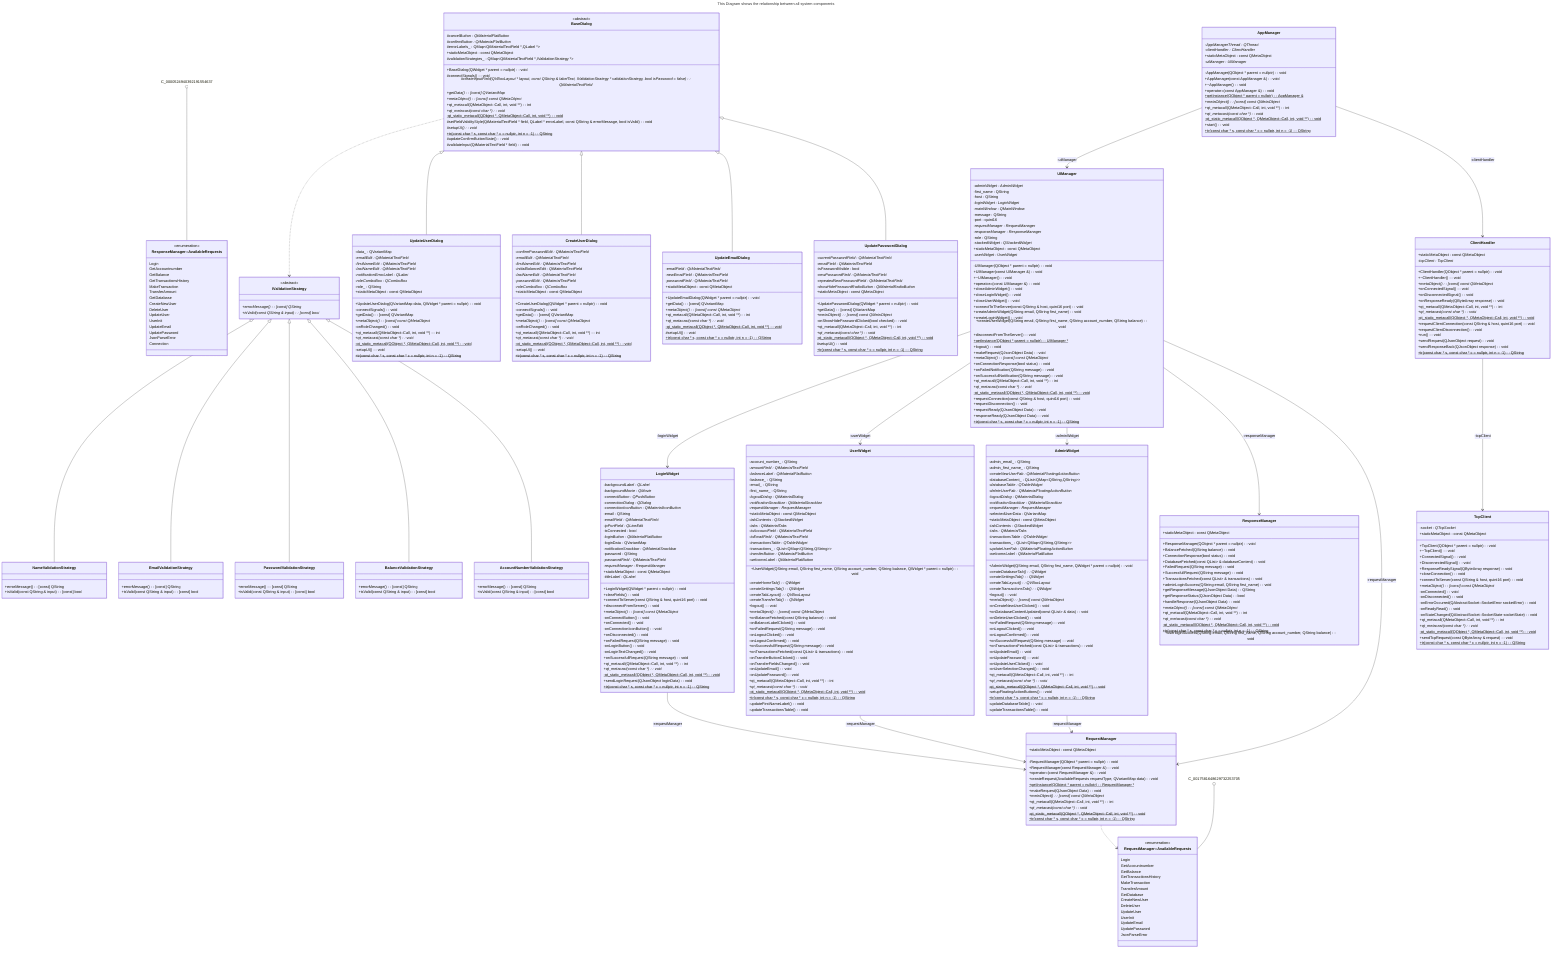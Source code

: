 ---
title: This Diagram shows the relationship between all system components
---
classDiagram
    class C_0017581648629732253705["RequestManager"]
    class C_0017581648629732253705 {
        -RequestManager(QObject * parent = nullptr) : void
        +RequestManager(const RequestManager &) : void
        +operator=(const RequestManager &) : void
        +createRequest(AvailableRequests requestType, QVariantMap data) : void
        +getInstance(QObject * parent = nullptr) : RequestManager *$
        +makeRequest(QJsonObject Data) : void
        +metaObject() : [const] const QMetaObject *
        +qt_metacall(QMetaObject::Call, int, void **) : int
        +qt_metacast(const char *) : void *
        -qt_static_metacall(QObject *, QMetaObject::Call, int, void **) : void$
        +tr(const char * s, const char * c = nullptr, int n = -1) : QString$
        +staticMetaObject : const QMetaObject
    }
    click C_0017581648629732253705 href "classRequestManager.html" "RequestManager"
    class C_0014397068199454785176["RequestManager::AvailableRequests"]
    class C_0014397068199454785176 {
        <<enumeration>>
        Login
        GetAccountnumber
        GetBalance
        GetTransactionsHistory
        MakeTransaction
        TransferAmount
        GetDatabase
        CreateNewUser
        DeleteUser
        UpdateUser
        UserInit
        UpdateEmail
        UpdatePassword
        JsonParseError
    }
    click C_0014397068199454785176 href "enumRequestManager##AvailableRequests.html" "RequestManager##AvailableRequests"
    class C_0000524940392191554637["ResponseManager"]
    class C_0000524940392191554637 {
        +ResponseManager(QObject * parent = nullptr) : void
        +BalanceFetched(QString balance) : void
        +ConnectionResponse(bool status) : void
        +DatabaseFetched(const QList<QMap<QString,QString>> & databaseContent) : void
        +FailedRequest(QString message) : void
        +SuccessfullRequest(QString message) : void
        +TransactionsFetched(const QList<QMap<QString,QString>> & transactions) : void
        +adminLoginSuccess(QString email, QString first_name) : void
        +getResponseMessage(QJsonObject Data) : QString
        +getResponseStatus(QJsonObject Data) : bool
        +handleResponse(QJsonObject Data) : void
        +metaObject() : [const] const QMetaObject *
        +qt_metacall(QMetaObject::Call, int, void **) : int
        +qt_metacast(const char *) : void *
        -qt_static_metacall(QObject *, QMetaObject::Call, int, void **) : void$
        +tr(const char * s, const char * c = nullptr, int n = -1) : QString$
        +userloginSuccess(QString email, QString first_name, QString account_number, QString balance) : void
        +staticMetaObject : const QMetaObject
    }
    click C_0000524940392191554637 href "classResponseManager.html" "ResponseManager"
    class C_0015588328822049200852["ResponseManager::AvailableRequests"]
    class C_0015588328822049200852 {
        <<enumeration>>
        Login
        GetAccountnumber
        GetBalance
        GetTransactionsHistory
        MakeTransaction
        TransferAmount
        GetDatabase
        CreateNewUser
        DeleteUser
        UpdateUser
        UserInit
        UpdateEmail
        UpdatePassword
        JsonParseError
        Connection
    }
    click C_0015588328822049200852 href "enumResponseManager##AvailableRequests.html" "ResponseManager##AvailableRequests"
    class C_0005551684386604303784["AdminWidget"]
    class C_0005551684386604303784 {
        +AdminWidget(QString email, QString first_name, QWidget * parent = nullptr) : void
        -createDatabaseTab() : QWidget *
        -createSettingsTab() : QWidget *
        -createTabLayout() : QVBoxLayout *
        -createTransactionsTab() : QWidget *
        +logout() : void
        +metaObject() : [const] const QMetaObject *
        -onCreateNewUserClicked() : void
        +onDatabaseContentUpdated(const QList<QMap<QString,QString>> & data) : void
        -onDeleteUserClicked() : void
        +onFailedRequest(QString message) : void
        -onLogoutClicked() : void
        -onLogoutConfirmed() : void
        +onSuccessfullRequest(QString message) : void
        +onTransactionsFetched(const QList<QMap<QString,QString>> & transactions) : void
        -onUpdateEmail() : void
        -onUpdatePassword() : void
        -onUpdateUserClicked() : void
        -onUserSelectionChanged() : void
        +qt_metacall(QMetaObject::Call, int, void **) : int
        +qt_metacast(const char *) : void *
        -qt_static_metacall(QObject *, QMetaObject::Call, int, void **) : void$
        -setupFloatingActionButtons() : void
        +tr(const char * s, const char * c = nullptr, int n = -1) : QString$
        -updateDatabaseTable() : void
        -updateTransactionsTable() : void
        -admin_email_ : QString
        -admin_first_name_ : QString
        -createNewUserFab : QtMaterialFloatingActionButton *
        -databaseContent_ : QList&lt;QMap&lt;QString,QString&gt;&gt;
        -databaseTable : QTableWidget *
        -deleteUserFab : QtMaterialFloatingActionButton *
        -logoutDialog : QtMaterialDialog *
        -notificationSnackbar : QtMaterialSnackbar *
        -requestManager : RequestManager *
        -selectedUserData : QVariantMap
        +staticMetaObject : const QMetaObject
        -tabContents : QStackedWidget *
        -tabs : QtMaterialTabs *
        -transactionsTable : QTableWidget *
        -transactions_ : QList&lt;QMap&lt;QString,QString&gt;&gt;
        -updateUserFab : QtMaterialFloatingActionButton *
        -welcomeLabel : QtMaterialFlatButton *
    }
    click C_0005551684386604303784 href "classAdminWidget.html" "AdminWidget"
    class C_0014887478323458850046["UserWidget"]
    class C_0014887478323458850046 {
        +UserWidget(QString email, QString first_name, QString account_number, QString balance, QWidget * parent = nullptr) : void
        -createHomeTab() : QWidget *
        -createSettingsTab() : QWidget *
        -createTabLayout() : QVBoxLayout *
        -createTransferTab() : QWidget *
        +logout() : void
        +metaObject() : [const] const QMetaObject *
        +onBalanceFetched(const QString balance) : void
        -onBalanceLabelClicked() : void
        +onFailedRequest(QString message) : void
        -onLogoutClicked() : void
        -onLogoutConfirmed() : void
        +onSuccessfullRequest(QString message) : void
        +onTransactionsFetched(const QList<QMap<QString,QString>> & transactions) : void
        -onTransferButtonClicked() : void
        -onTransferFieldsChanged() : void
        -onUpdateEmail() : void
        -onUpdatePassword() : void
        +qt_metacall(QMetaObject::Call, int, void **) : int
        +qt_metacast(const char *) : void *
        -qt_static_metacall(QObject *, QMetaObject::Call, int, void **) : void$
        +tr(const char * s, const char * c = nullptr, int n = -1) : QString$
        -updateFirstNameLabel() : void
        -updateTransactionsTable() : void
        -account_number_ : QString
        -amountField : QtMaterialTextField *
        -balanceLabel : QtMaterialFlatButton *
        -balance_ : QString
        -email_ : QString
        -first_name_ : QString
        -logoutDialog : QtMaterialDialog *
        -notificationSnackbar : QtMaterialSnackbar *
        -requestManager : RequestManager *
        +staticMetaObject : const QMetaObject
        -tabContents : QStackedWidget *
        -tabs : QtMaterialTabs *
        -toAccountField : QtMaterialTextField *
        -toEmailField : QtMaterialTextField *
        -transactionsTable : QTableWidget *
        -transactions_ : QList&lt;QMap&lt;QString,QString&gt;&gt;
        -transferButton : QtMaterialFlatButton *
        -welcomeLabel : QtMaterialFlatButton *
    }
    click C_0014887478323458850046 href "classUserWidget.html" "UserWidget"
    class C_0009314656593254540318["LoginWidget"]
    class C_0009314656593254540318 {
        +LoginWidget(QWidget * parent = nullptr) : void
        +clearFields() : void
        +connectToServer(const QString & host, quint16 port) : void
        +disconnectFromServer() : void
        +metaObject() : [const] const QMetaObject *
        -onConnectButton() : void
        +onConnected() : void
        -onConnectionIconButton() : void
        +onDisconnected() : void
        +onFailedRequest(QString message) : void
        -onLoginButton() : void
        -onLoginTextChanged() : void
        +onSuccessfullRequest(QString message) : void
        +qt_metacall(QMetaObject::Call, int, void **) : int
        +qt_metacast(const char *) : void *
        -qt_static_metacall(QObject *, QMetaObject::Call, int, void **) : void$
        +sendLoginRequest(QJsonObject loginData) : void
        +tr(const char * s, const char * c = nullptr, int n = -1) : QString$
        -backgroundLabel : QLabel *
        -backgroundMovie : QMovie *
        -connectButton : QPushButton *
        -connectionDialog : QDialog *
        -connectionIconButton : QtMaterialIconButton *
        -email : QString
        -emailField : QtMaterialTextField *
        -ipPortField : QLineEdit *
        -isConnected : bool
        -loginButton : QtMaterialFlatButton *
        -loginData : QVariantMap
        -notificationSnackbar : QtMaterialSnackbar *
        -password : QString
        -passwordField : QtMaterialTextField *
        -requestManager : RequestManager *
        +staticMetaObject : const QMetaObject
        -titleLabel : QLabel *
    }
    click C_0009314656593254540318 href "classLoginWidget.html" "LoginWidget"
    class C_0017510141229418621978["IValidationStrategy"]
    class C_0017510141229418621978 {
        <<abstract>>
        +errorMessage() : [const] QString*
        +isValid(const QString & input) : [const] bool*
    }
    click C_0017510141229418621978 href "classIValidationStrategy.html" "IValidationStrategy"
    class C_0012472032526046711988["NameValidationStrategy"]
    class C_0012472032526046711988 {
        +errorMessage() : [const] QString
        +isValid(const QString & input) : [const] bool
    }
    click C_0012472032526046711988 href "classNameValidationStrategy.html" "NameValidationStrategy"
    class C_0012861765083885074797["EmailValidationStrategy"]
    class C_0012861765083885074797 {
        +errorMessage() : [const] QString
        +isValid(const QString & input) : [const] bool
    }
    click C_0012861765083885074797 href "classEmailValidationStrategy.html" "EmailValidationStrategy"
    class C_0013353315463673300878["PasswordValidationStrategy"]
    class C_0013353315463673300878 {
        +errorMessage() : [const] QString
        +isValid(const QString & input) : [const] bool
    }
    click C_0013353315463673300878 href "classPasswordValidationStrategy.html" "PasswordValidationStrategy"
    class C_0001544226777174606881["BalanceValidationStrategy"]
    class C_0001544226777174606881 {
        +errorMessage() : [const] QString
        +isValid(const QString & input) : [const] bool
    }
    click C_0001544226777174606881 href "classBalanceValidationStrategy.html" "BalanceValidationStrategy"
    class C_0009937287470556469371["AccountNumberValidationStrategy"]
    class C_0009937287470556469371 {
        +errorMessage() : [const] QString
        +isValid(const QString & input) : [const] bool
    }
    click C_0009937287470556469371 href "classAccountNumberValidationStrategy.html" "AccountNumberValidationStrategy"
    class C_0006277281904743403160["BaseDialog"]
    class C_0006277281904743403160 {
        <<abstract>>
        +BaseDialog(QWidget * parent = nullptr) : void
        #connectSignals() : void
        #createInputField(QVBoxLayout * layout, const QString & labelText, IValidationStrategy * validationStrategy, bool isPassword = false) : QtMaterialTextField *
        +getData() : [const] QVariantMap*
        +metaObject() : [const] const QMetaObject *
        +qt_metacall(QMetaObject::Call, int, void **) : int
        +qt_metacast(const char *) : void *
        -qt_static_metacall(QObject *, QMetaObject::Call, int, void **) : void$
        #setFieldValidityStyle(QtMaterialTextField * field, QLabel * errorLabel, const QString & errorMessage, bool isValid) : void
        #setupUI() : void*
        +tr(const char * s, const char * c = nullptr, int n = -1) : QString$
        #updateConfirmButtonState() : void
        #validateInput(QtMaterialTextField * field) : void
        #cancelButton : QtMaterialFlatButton *
        #confirmButton : QtMaterialFlatButton *
        #errorLabels_ : QMap&lt;QtMaterialTextField *,QLabel *&gt;
        +staticMetaObject : const QMetaObject
        #validationStrategies_ : QMap&lt;QtMaterialTextField *,IValidationStrategy *&gt;
    }
    click C_0006277281904743403160 href "classBaseDialog.html" "BaseDialog"
    class C_0017531555969316099187["UpdateUserDialog"]
    class C_0017531555969316099187 {
        +UpdateUserDialog(QVariantMap data, QWidget * parent = nullptr) : void
        -connectSignals() : void
        +getData() : [const] QVariantMap
        +metaObject() : [const] const QMetaObject *
        -onRoleChanged() : void
        +qt_metacall(QMetaObject::Call, int, void **) : int
        +qt_metacast(const char *) : void *
        -qt_static_metacall(QObject *, QMetaObject::Call, int, void **) : void$
        -setupUI() : void
        +tr(const char * s, const char * c = nullptr, int n = -1) : QString$
        -data_ : QVariantMap
        -emailEdit : QtMaterialTextField *
        -firstNameEdit : QtMaterialTextField *
        -lastNameEdit : QtMaterialTextField *
        -notificationErrorLabel : QLabel *
        -roleComboBox : QComboBox *
        -role_ : QString
        +staticMetaObject : const QMetaObject
    }
    click C_0017531555969316099187 href "classUpdateUserDialog.html" "UpdateUserDialog"
    class C_0007804638616733427194["CreateUserDialog"]
    class C_0007804638616733427194 {
        +CreateUserDialog(QWidget * parent = nullptr) : void
        -connectSignals() : void
        +getData() : [const] QVariantMap
        +metaObject() : [const] const QMetaObject *
        -onRoleChanged() : void
        +qt_metacall(QMetaObject::Call, int, void **) : int
        +qt_metacast(const char *) : void *
        -qt_static_metacall(QObject *, QMetaObject::Call, int, void **) : void$
        -setupUI() : void
        +tr(const char * s, const char * c = nullptr, int n = -1) : QString$
        -confirmPasswordEdit : QtMaterialTextField *
        -emailEdit : QtMaterialTextField *
        -firstNameEdit : QtMaterialTextField *
        -initialBalanceEdit : QtMaterialTextField *
        -lastNameEdit : QtMaterialTextField *
        -passwordEdit : QtMaterialTextField *
        -roleComboBox : QComboBox *
        +staticMetaObject : const QMetaObject
    }
    click C_0007804638616733427194 href "classCreateUserDialog.html" "CreateUserDialog"
    class C_0004896682309518099660["UpdateEmailDialog"]
    class C_0004896682309518099660 {
        +UpdateEmailDialog(QWidget * parent = nullptr) : void
        +getData() : [const] QVariantMap
        +metaObject() : [const] const QMetaObject *
        +qt_metacall(QMetaObject::Call, int, void **) : int
        +qt_metacast(const char *) : void *
        -qt_static_metacall(QObject *, QMetaObject::Call, int, void **) : void$
        #setupUI() : void
        +tr(const char * s, const char * c = nullptr, int n = -1) : QString$
        -emailField : QtMaterialTextField *
        -newEmailField : QtMaterialTextField *
        -passwordField : QtMaterialTextField *
        +staticMetaObject : const QMetaObject
    }
    click C_0004896682309518099660 href "classUpdateEmailDialog.html" "UpdateEmailDialog"
    class C_0011439797056535069865["UpdatePasswordDialog"]
    class C_0011439797056535069865 {
        +UpdatePasswordDialog(QWidget * parent = nullptr) : void
        +getData() : [const] QVariantMap
        +metaObject() : [const] const QMetaObject *
        -onShowHidePasswordClicked(bool checked) : void
        +qt_metacall(QMetaObject::Call, int, void **) : int
        +qt_metacast(const char *) : void *
        -qt_static_metacall(QObject *, QMetaObject::Call, int, void **) : void$
        #setupUI() : void
        +tr(const char * s, const char * c = nullptr, int n = -1) : QString$
        -currentPasswordField : QtMaterialTextField *
        -emailField : QtMaterialTextField *
        -isPasswordVisible : bool
        -newPasswordField : QtMaterialTextField *
        -repeatedNewPasswordField : QtMaterialTextField *
        -showHidePasswordRadioButton : QtMaterialRadioButton *
        +staticMetaObject : const QMetaObject
    }
    click C_0011439797056535069865 href "classUpdatePasswordDialog.html" "UpdatePasswordDialog"
    class C_0006770949275830638079["TcpClient"]
    class C_0006770949275830638079 {
        +TcpClient(QObject * parent = nullptr) : void
        +~TcpClient() : void
        +ConnectedSignal() : void
        +DisconnectedSignal() : void
        +ResponseReadySignal(QByteArray response) : void
        +closeConnection() : void
        +connectToServer(const QString & host, quint16 port) : void
        +metaObject() : [const] const QMetaObject *
        -onConnected() : void
        -onDisconnected() : void
        -onErrorOccurred(QAbstractSocket::SocketError socketError) : void
        -onReadyRead() : void
        -onStateChanged(QAbstractSocket::SocketState socketState) : void
        +qt_metacall(QMetaObject::Call, int, void **) : int
        +qt_metacast(const char *) : void *
        -qt_static_metacall(QObject *, QMetaObject::Call, int, void **) : void$
        +sendTcpRequest(const QByteArray & request) : void
        +tr(const char * s, const char * c = nullptr, int n = -1) : QString$
        -socket : QTcpSocket *
        +staticMetaObject : const QMetaObject
    }
    click C_0006770949275830638079 href "classTcpClient.html" "TcpClient"
    class C_0003891570225386253038["ClientHandler"]
    class C_0003891570225386253038 {
        +ClientHandler(QObject * parent = nullptr) : void
        +~ClientHandler() : void
        +metaObject() : [const] const QMetaObject *
        +onConnectedSignal() : void
        +onDisconnectedSignal() : void
        +onResponseReady(QByteArray response) : void
        +qt_metacall(QMetaObject::Call, int, void **) : int
        +qt_metacast(const char *) : void *
        -qt_static_metacall(QObject *, QMetaObject::Call, int, void **) : void$
        +requestClientConnection(const QString & host, quint16 port) : void
        +requestClientDisconnection() : void
        +run() : void
        +sendRequest(QJsonObject request) : void
        +sendResponseBack(QJsonObject response) : void
        +tr(const char * s, const char * c = nullptr, int n = -1) : QString$
        +staticMetaObject : const QMetaObject
        -tcpClient : TcpClient *
    }
    click C_0003891570225386253038 href "classClientHandler.html" "ClientHandler"
    class C_0004909201866089141242["UIManager"]
    class C_0004909201866089141242 {
        -UIManager(QObject * parent = nullptr) : void
        +UIManager(const UIManager &) : void
        +~UIManager() : void
        +operator=(const UIManager &) : void
        +closeAdminWidget() : void
        +closeLoginWidget() : void
        +closeUserWidget() : void
        +connectToTheServer(const QString & host, quint16 port) : void
        +createAdminWidget(QString email, QString first_name) : void
        +createLoginWidget() : void
        +createUserWidget(QString email, QString first_name, QString account_number, QString balance) : void
        +disconnectFromTheServer() : void
        +getInstance(QObject * parent = nullptr) : UIManager *$
        +logout() : void
        +makeRequest(QJsonObject Data) : void
        +metaObject() : [const] const QMetaObject *
        +onConnectionResponse(bool status) : void
        +onFailedNotification(QString message) : void
        +onSuccessfullNotification(QString message) : void
        +qt_metacall(QMetaObject::Call, int, void **) : int
        +qt_metacast(const char *) : void *
        -qt_static_metacall(QObject *, QMetaObject::Call, int, void **) : void$
        +requestConnection(const QString & host, quint16 port) : void
        +requestDisconnection() : void
        +requestReady(QJsonObject Data) : void
        +responseReady(QJsonObject Data) : void
        +tr(const char * s, const char * c = nullptr, int n = -1) : QString$
        -adminWidget : AdminWidget *
        -first_name : QString
        -host : QString
        -loginWidget : LoginWidget *
        -mainWindow : QMainWindow *
        -message : QString
        -port : quint16
        -requestManager : RequestManager *
        -responseManager : ResponseManager *
        -role : QString
        -stackedWidget : QStackedWidget *
        +staticMetaObject : const QMetaObject
        -userWidget : UserWidget *
    }
    click C_0004909201866089141242 href "classUIManager.html" "UIManager"
    class C_0004125011841911275123["AppManager"]
    class C_0004125011841911275123 {
        -AppManager(QObject * parent = nullptr) : void
        +AppManager(const AppManager &) : void
        +~AppManager() : void
        +operator=(const AppManager &) : void
        +getInstance(QObject * parent = nullptr) : AppManager &$
        +metaObject() : [const] const QMetaObject *
        +qt_metacall(QMetaObject::Call, int, void **) : int
        +qt_metacast(const char *) : void *
        -qt_static_metacall(QObject *, QMetaObject::Call, int, void **) : void$
        +start() : void
        +tr(const char * s, const char * c = nullptr, int n = -1) : QString$
        -AppManagerThread : QThread *
        -clientHandler : ClientHandler *
        +staticMetaObject : const QMetaObject
        -uiManager : UIManager *
    }
    click C_0004125011841911275123 href "classAppManager.html" "AppManager"
    C_0017581648629732253705 ..> C_0014397068199454785176 : 
    C_0017581648629732253705 ()-- C_0014397068199454785176 : 
    C_0000524940392191554637 ()-- C_0015588328822049200852 : 
    C_0005551684386604303784 --> C_0017581648629732253705 : -requestManager
    C_0014887478323458850046 --> C_0017581648629732253705 : -requestManager
    C_0009314656593254540318 --> C_0017581648629732253705 : -requestManager
    C_0017510141229418621978 <|-- C_0012472032526046711988
    C_0017510141229418621978 <|-- C_0012861765083885074797
    C_0017510141229418621978 <|-- C_0013353315463673300878
    C_0017510141229418621978 <|-- C_0001544226777174606881
    C_0017510141229418621978 <|-- C_0009937287470556469371
    C_0006277281904743403160 ..> C_0017510141229418621978 : 
    C_0006277281904743403160 <|-- C_0017531555969316099187
    C_0006277281904743403160 <|-- C_0007804638616733427194
    C_0006277281904743403160 <|-- C_0004896682309518099660
    C_0006277281904743403160 <|-- C_0011439797056535069865
    C_0003891570225386253038 --> C_0006770949275830638079 : -tcpClient
    C_0004909201866089141242 --> C_0009314656593254540318 : -loginWidget
    C_0004909201866089141242 --> C_0014887478323458850046 : -userWidget
    C_0004909201866089141242 --> C_0005551684386604303784 : -adminWidget
    C_0004909201866089141242 --> C_0000524940392191554637 : -responseManager
    C_0004909201866089141242 --> C_0017581648629732253705 : -requestManager
    C_0004125011841911275123 --> C_0004909201866089141242 : -uiManager
    C_0004125011841911275123 --> C_0003891570225386253038 : -clientHandler

%% Generated with clang-uml, version 0.5.3
%% LLVM version clang version 18.1.1 (https://github.com/llvm/llvm-project.git dba2a75e9c7ef81fe84774ba5eee5e67e01d801a)